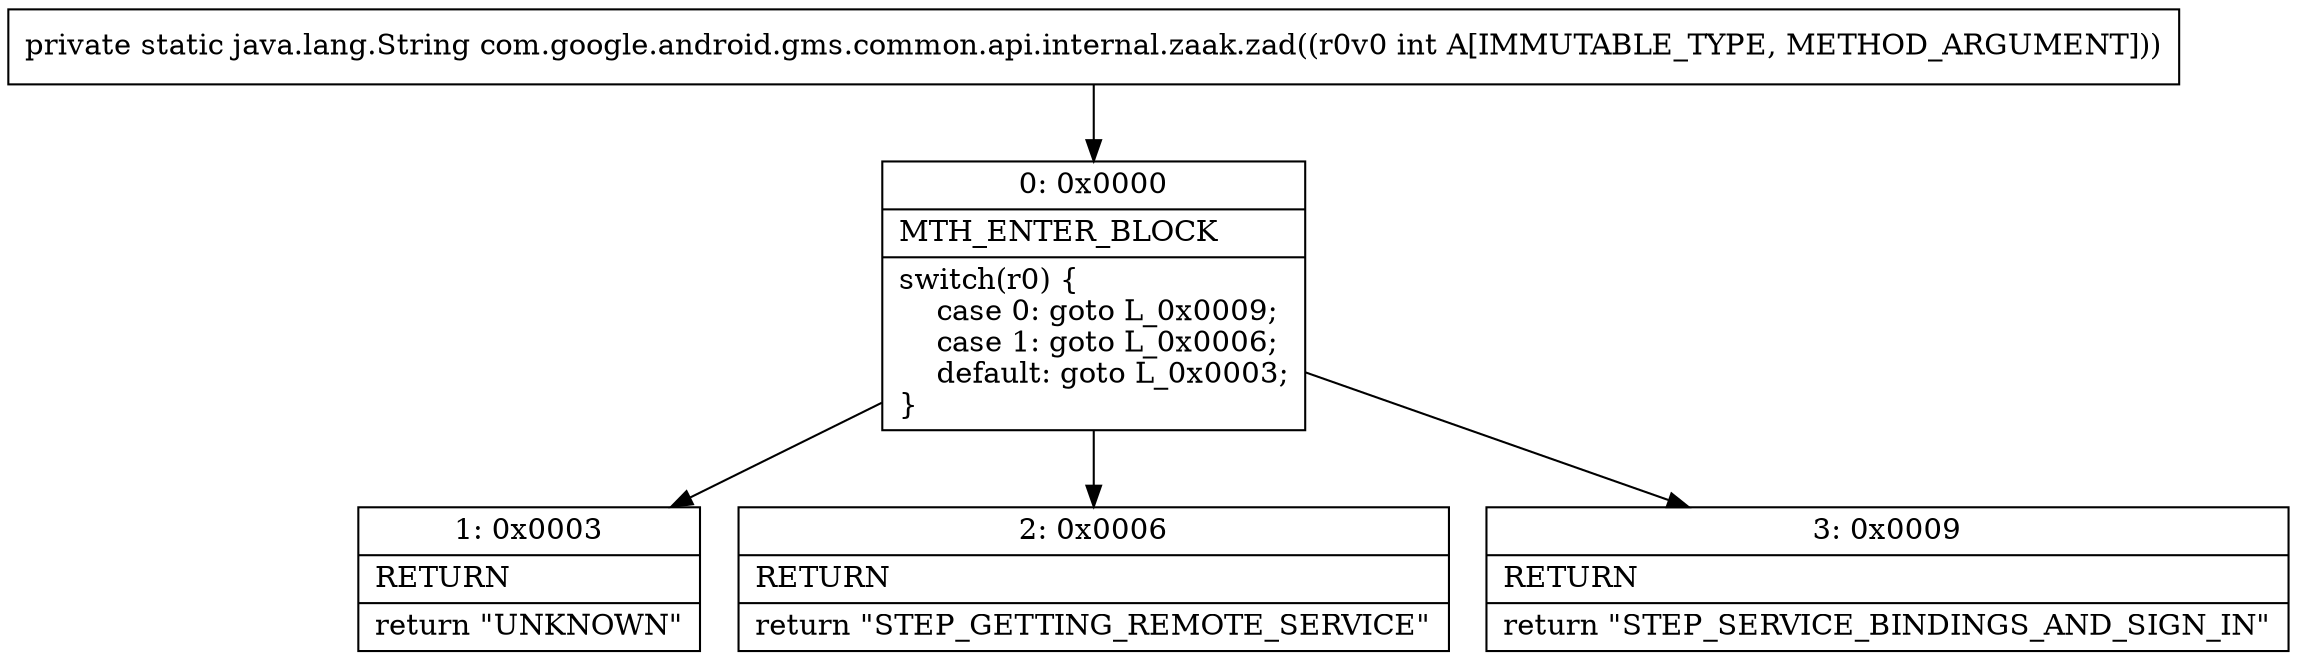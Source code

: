 digraph "CFG forcom.google.android.gms.common.api.internal.zaak.zad(I)Ljava\/lang\/String;" {
Node_0 [shape=record,label="{0\:\ 0x0000|MTH_ENTER_BLOCK\l|switch(r0) \{\l    case 0: goto L_0x0009;\l    case 1: goto L_0x0006;\l    default: goto L_0x0003;\l\}\l}"];
Node_1 [shape=record,label="{1\:\ 0x0003|RETURN\l|return \"UNKNOWN\"\l}"];
Node_2 [shape=record,label="{2\:\ 0x0006|RETURN\l|return \"STEP_GETTING_REMOTE_SERVICE\"\l}"];
Node_3 [shape=record,label="{3\:\ 0x0009|RETURN\l|return \"STEP_SERVICE_BINDINGS_AND_SIGN_IN\"\l}"];
MethodNode[shape=record,label="{private static java.lang.String com.google.android.gms.common.api.internal.zaak.zad((r0v0 int A[IMMUTABLE_TYPE, METHOD_ARGUMENT])) }"];
MethodNode -> Node_0;
Node_0 -> Node_1;
Node_0 -> Node_2;
Node_0 -> Node_3;
}

